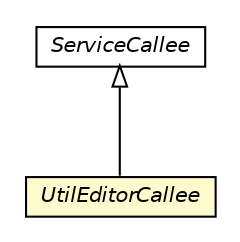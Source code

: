 #!/usr/local/bin/dot
#
# Class diagram 
# Generated by UMLGraph version R5_6-24-gf6e263 (http://www.umlgraph.org/)
#

digraph G {
	edge [fontname="Helvetica",fontsize=10,labelfontname="Helvetica",labelfontsize=10];
	node [fontname="Helvetica",fontsize=10,shape=plaintext];
	nodesep=0.25;
	ranksep=0.5;
	// org.universAAL.middleware.service.ServiceCallee
	c8442786 [label=<<table title="org.universAAL.middleware.service.ServiceCallee" border="0" cellborder="1" cellspacing="0" cellpadding="2" port="p" href="../../../../middleware/service/ServiceCallee.html">
		<tr><td><table border="0" cellspacing="0" cellpadding="1">
<tr><td align="center" balign="center"><font face="Helvetica-Oblique"> ServiceCallee </font></td></tr>
		</table></td></tr>
		</table>>, URL="../../../../middleware/service/ServiceCallee.html", fontname="Helvetica", fontcolor="black", fontsize=10.0];
	// org.universAAL.support.utils.service.top.UtilEditorCallee
	c8443143 [label=<<table title="org.universAAL.support.utils.service.top.UtilEditorCallee" border="0" cellborder="1" cellspacing="0" cellpadding="2" port="p" bgcolor="lemonChiffon" href="./UtilEditorCallee.html">
		<tr><td><table border="0" cellspacing="0" cellpadding="1">
<tr><td align="center" balign="center"><font face="Helvetica-Oblique"> UtilEditorCallee </font></td></tr>
		</table></td></tr>
		</table>>, URL="./UtilEditorCallee.html", fontname="Helvetica", fontcolor="black", fontsize=10.0];
	//org.universAAL.support.utils.service.top.UtilEditorCallee extends org.universAAL.middleware.service.ServiceCallee
	c8442786:p -> c8443143:p [dir=back,arrowtail=empty];
}

